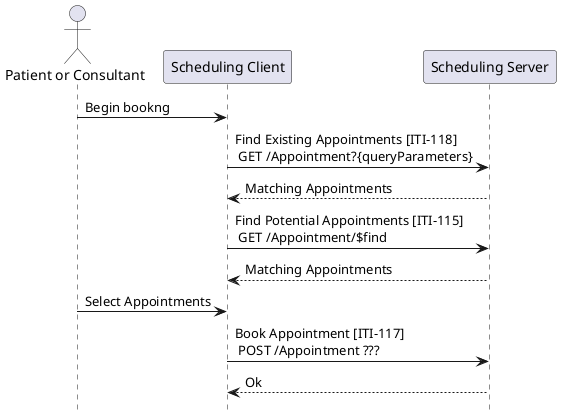 @startuml

hide footbox

actor "Patient or Consultant" as user
participant "Scheduling Client" as client
participant "Scheduling Server" as server



  user -> client : Begin bookng

  client -> server : Find Existing Appointments [ITI-118] \n GET /Appointment?{queryParameters}
  server --> client: Matching Appointments

  client -> server : Find Potential Appointments [ITI-115] \n GET /Appointment/$find
  server --> client: Matching Appointments

  user -> client : Select Appointments

  client -> server : Book Appointment [ITI-117] \n POST /Appointment ???
  server --> client: Ok


@enduml
